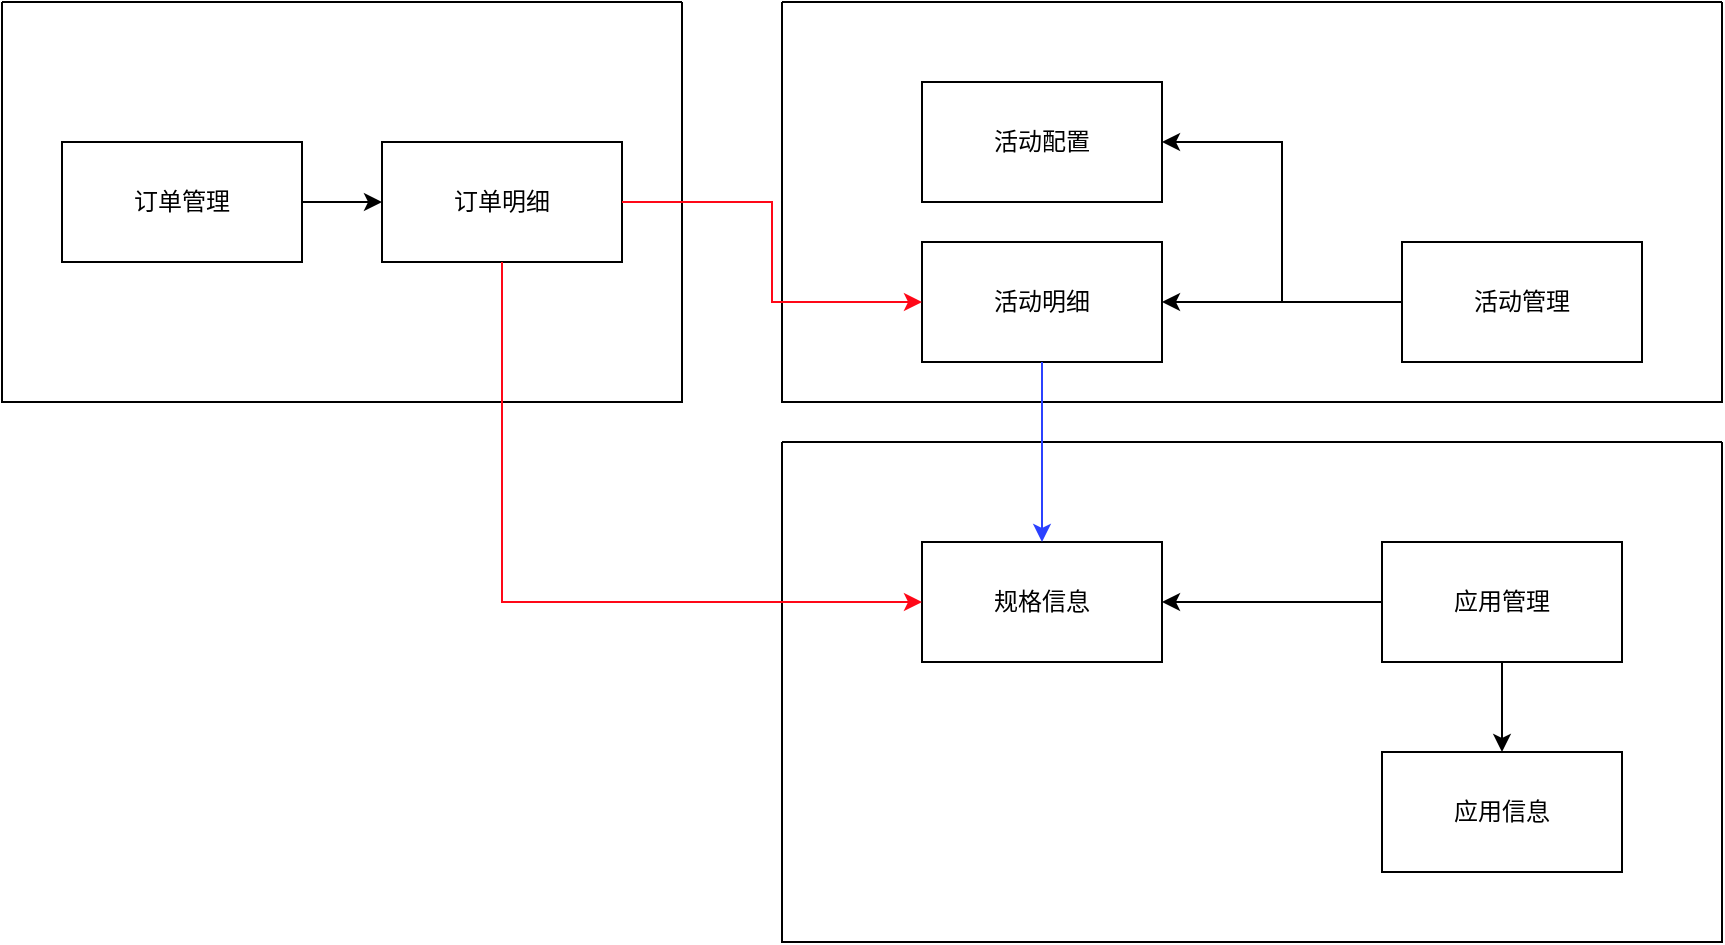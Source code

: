 <mxfile version="20.8.23" type="github">
  <diagram name="第 1 页" id="qjFskZTH7nhfMQvm9-LZ">
    <mxGraphModel dx="1768" dy="465" grid="1" gridSize="10" guides="1" tooltips="1" connect="1" arrows="1" fold="1" page="1" pageScale="1" pageWidth="827" pageHeight="1169" math="0" shadow="0">
      <root>
        <mxCell id="0" />
        <mxCell id="1" parent="0" />
        <mxCell id="2L5aRqluguBSYu4qJ3mD-14" value="" style="swimlane;startSize=0;" vertex="1" parent="1">
          <mxGeometry x="-150" y="110" width="340" height="200" as="geometry" />
        </mxCell>
        <mxCell id="2L5aRqluguBSYu4qJ3mD-16" style="edgeStyle=orthogonalEdgeStyle;rounded=0;orthogonalLoop=1;jettySize=auto;html=1;entryX=0;entryY=0.5;entryDx=0;entryDy=0;" edge="1" parent="2L5aRqluguBSYu4qJ3mD-14" source="2L5aRqluguBSYu4qJ3mD-12" target="2L5aRqluguBSYu4qJ3mD-13">
          <mxGeometry relative="1" as="geometry" />
        </mxCell>
        <mxCell id="2L5aRqluguBSYu4qJ3mD-12" value="订单管理" style="rounded=0;whiteSpace=wrap;html=1;" vertex="1" parent="2L5aRqluguBSYu4qJ3mD-14">
          <mxGeometry x="30" y="70" width="120" height="60" as="geometry" />
        </mxCell>
        <mxCell id="2L5aRqluguBSYu4qJ3mD-13" value="订单明细" style="rounded=0;whiteSpace=wrap;html=1;" vertex="1" parent="2L5aRqluguBSYu4qJ3mD-14">
          <mxGeometry x="190" y="70" width="120" height="60" as="geometry" />
        </mxCell>
        <mxCell id="2L5aRqluguBSYu4qJ3mD-15" value="" style="swimlane;startSize=0;" vertex="1" parent="1">
          <mxGeometry x="240" y="330" width="470" height="250" as="geometry" />
        </mxCell>
        <mxCell id="2L5aRqluguBSYu4qJ3mD-31" style="edgeStyle=orthogonalEdgeStyle;rounded=0;orthogonalLoop=1;jettySize=auto;html=1;entryX=0.5;entryY=0;entryDx=0;entryDy=0;strokeColor=#000000;" edge="1" parent="2L5aRqluguBSYu4qJ3mD-15" source="2L5aRqluguBSYu4qJ3mD-1" target="2L5aRqluguBSYu4qJ3mD-4">
          <mxGeometry relative="1" as="geometry" />
        </mxCell>
        <mxCell id="2L5aRqluguBSYu4qJ3mD-1" value="应用管理" style="rounded=0;whiteSpace=wrap;html=1;" vertex="1" parent="2L5aRqluguBSYu4qJ3mD-15">
          <mxGeometry x="300" y="50" width="120" height="60" as="geometry" />
        </mxCell>
        <mxCell id="2L5aRqluguBSYu4qJ3mD-4" value="应用信息" style="rounded=0;whiteSpace=wrap;html=1;" vertex="1" parent="2L5aRqluguBSYu4qJ3mD-15">
          <mxGeometry x="300" y="155" width="120" height="60" as="geometry" />
        </mxCell>
        <mxCell id="2L5aRqluguBSYu4qJ3mD-5" value="规格信息" style="rounded=0;whiteSpace=wrap;html=1;" vertex="1" parent="2L5aRqluguBSYu4qJ3mD-15">
          <mxGeometry x="70" y="50" width="120" height="60" as="geometry" />
        </mxCell>
        <mxCell id="2L5aRqluguBSYu4qJ3mD-11" style="edgeStyle=orthogonalEdgeStyle;rounded=0;orthogonalLoop=1;jettySize=auto;html=1;" edge="1" parent="2L5aRqluguBSYu4qJ3mD-15" source="2L5aRqluguBSYu4qJ3mD-1" target="2L5aRqluguBSYu4qJ3mD-5">
          <mxGeometry relative="1" as="geometry" />
        </mxCell>
        <mxCell id="2L5aRqluguBSYu4qJ3mD-18" value="" style="swimlane;startSize=0;" vertex="1" parent="1">
          <mxGeometry x="240" y="110" width="470" height="200" as="geometry" />
        </mxCell>
        <mxCell id="2L5aRqluguBSYu4qJ3mD-7" value="活动明细" style="rounded=0;whiteSpace=wrap;html=1;" vertex="1" parent="2L5aRqluguBSYu4qJ3mD-18">
          <mxGeometry x="70" y="120" width="120" height="60" as="geometry" />
        </mxCell>
        <mxCell id="2L5aRqluguBSYu4qJ3mD-27" style="edgeStyle=orthogonalEdgeStyle;rounded=0;orthogonalLoop=1;jettySize=auto;html=1;strokeColor=#000000;" edge="1" parent="2L5aRqluguBSYu4qJ3mD-18" source="2L5aRqluguBSYu4qJ3mD-2" target="2L5aRqluguBSYu4qJ3mD-7">
          <mxGeometry relative="1" as="geometry" />
        </mxCell>
        <mxCell id="2L5aRqluguBSYu4qJ3mD-29" style="edgeStyle=orthogonalEdgeStyle;rounded=0;orthogonalLoop=1;jettySize=auto;html=1;entryX=1;entryY=0.5;entryDx=0;entryDy=0;strokeColor=#000000;" edge="1" parent="2L5aRqluguBSYu4qJ3mD-18" source="2L5aRqluguBSYu4qJ3mD-2" target="2L5aRqluguBSYu4qJ3mD-6">
          <mxGeometry relative="1" as="geometry" />
        </mxCell>
        <mxCell id="2L5aRqluguBSYu4qJ3mD-2" value="活动管理" style="rounded=0;whiteSpace=wrap;html=1;" vertex="1" parent="2L5aRqluguBSYu4qJ3mD-18">
          <mxGeometry x="310" y="120" width="120" height="60" as="geometry" />
        </mxCell>
        <mxCell id="2L5aRqluguBSYu4qJ3mD-6" value="活动配置" style="rounded=0;whiteSpace=wrap;html=1;" vertex="1" parent="2L5aRqluguBSYu4qJ3mD-18">
          <mxGeometry x="70" y="40" width="120" height="60" as="geometry" />
        </mxCell>
        <mxCell id="2L5aRqluguBSYu4qJ3mD-20" style="edgeStyle=orthogonalEdgeStyle;rounded=0;orthogonalLoop=1;jettySize=auto;html=1;entryX=0;entryY=0.5;entryDx=0;entryDy=0;strokeColor=#FF0818;" edge="1" parent="1" source="2L5aRqluguBSYu4qJ3mD-13" target="2L5aRqluguBSYu4qJ3mD-5">
          <mxGeometry relative="1" as="geometry">
            <Array as="points">
              <mxPoint x="100" y="410" />
            </Array>
          </mxGeometry>
        </mxCell>
        <mxCell id="2L5aRqluguBSYu4qJ3mD-23" style="edgeStyle=orthogonalEdgeStyle;rounded=0;orthogonalLoop=1;jettySize=auto;html=1;strokeColor=#FF0818;" edge="1" parent="1" source="2L5aRqluguBSYu4qJ3mD-13" target="2L5aRqluguBSYu4qJ3mD-7">
          <mxGeometry relative="1" as="geometry" />
        </mxCell>
        <mxCell id="2L5aRqluguBSYu4qJ3mD-32" style="edgeStyle=orthogonalEdgeStyle;rounded=0;orthogonalLoop=1;jettySize=auto;html=1;strokeColor=#2B41FF;" edge="1" parent="1" source="2L5aRqluguBSYu4qJ3mD-7" target="2L5aRqluguBSYu4qJ3mD-5">
          <mxGeometry relative="1" as="geometry" />
        </mxCell>
      </root>
    </mxGraphModel>
  </diagram>
</mxfile>
